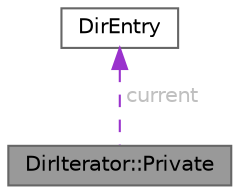 digraph "DirIterator::Private"
{
 // INTERACTIVE_SVG=YES
 // LATEX_PDF_SIZE
  bgcolor="transparent";
  edge [fontname=Helvetica,fontsize=10,labelfontname=Helvetica,labelfontsize=10];
  node [fontname=Helvetica,fontsize=10,shape=box,height=0.2,width=0.4];
  Node1 [label="DirIterator::Private",height=0.2,width=0.4,color="gray40", fillcolor="grey60", style="filled", fontcolor="black",tooltip=" "];
  Node2 -> Node1 [dir="back",color="darkorchid3",style="dashed",label=" current",fontcolor="grey" ];
  Node2 [label="DirEntry",height=0.2,width=0.4,color="gray40", fillcolor="white", style="filled",URL="$d9/dd5/class_dir_entry.html",tooltip=" "];
}
